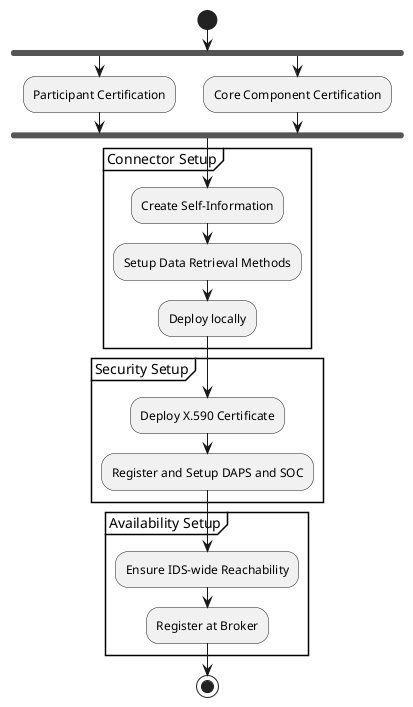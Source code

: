 @startuml

start

fork
:Participant Certification;
fork again
:Core Component Certification;
end fork

partition "Connector Setup" {
	:Create Self-Information;
	:Setup Data Retrieval Methods;
	:Deploy locally;
}

partition "Security Setup" {
    :Deploy X.590 Certificate;
    :Register and Setup DAPS and SOC;
}

partition "Availability Setup" {
    :Ensure IDS-wide Reachability;
    :Register at Broker;
}

stop

@enduml